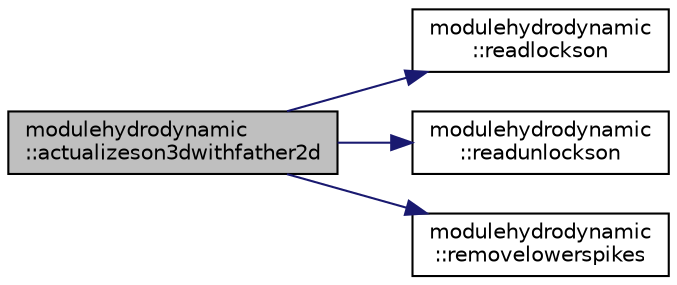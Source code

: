 digraph "modulehydrodynamic::actualizeson3dwithfather2d"
{
 // LATEX_PDF_SIZE
  edge [fontname="Helvetica",fontsize="10",labelfontname="Helvetica",labelfontsize="10"];
  node [fontname="Helvetica",fontsize="10",shape=record];
  rankdir="LR";
  Node1 [label="modulehydrodynamic\l::actualizeson3dwithfather2d",height=0.2,width=0.4,color="black", fillcolor="grey75", style="filled", fontcolor="black",tooltip=" "];
  Node1 -> Node2 [color="midnightblue",fontsize="10",style="solid",fontname="Helvetica"];
  Node2 [label="modulehydrodynamic\l::readlockson",height=0.2,width=0.4,color="black", fillcolor="white", style="filled",URL="$namespacemodulehydrodynamic.html#ad125ca32b530446bb6be8cbf582f792e",tooltip=" "];
  Node1 -> Node3 [color="midnightblue",fontsize="10",style="solid",fontname="Helvetica"];
  Node3 [label="modulehydrodynamic\l::readunlockson",height=0.2,width=0.4,color="black", fillcolor="white", style="filled",URL="$namespacemodulehydrodynamic.html#a0f4e404d78ffa5a1fef104a6f662d68d",tooltip=" "];
  Node1 -> Node4 [color="midnightblue",fontsize="10",style="solid",fontname="Helvetica"];
  Node4 [label="modulehydrodynamic\l::removelowerspikes",height=0.2,width=0.4,color="black", fillcolor="white", style="filled",URL="$namespacemodulehydrodynamic.html#aa08df6c812db6e473c13d11473d2c1ad",tooltip=" "];
}
